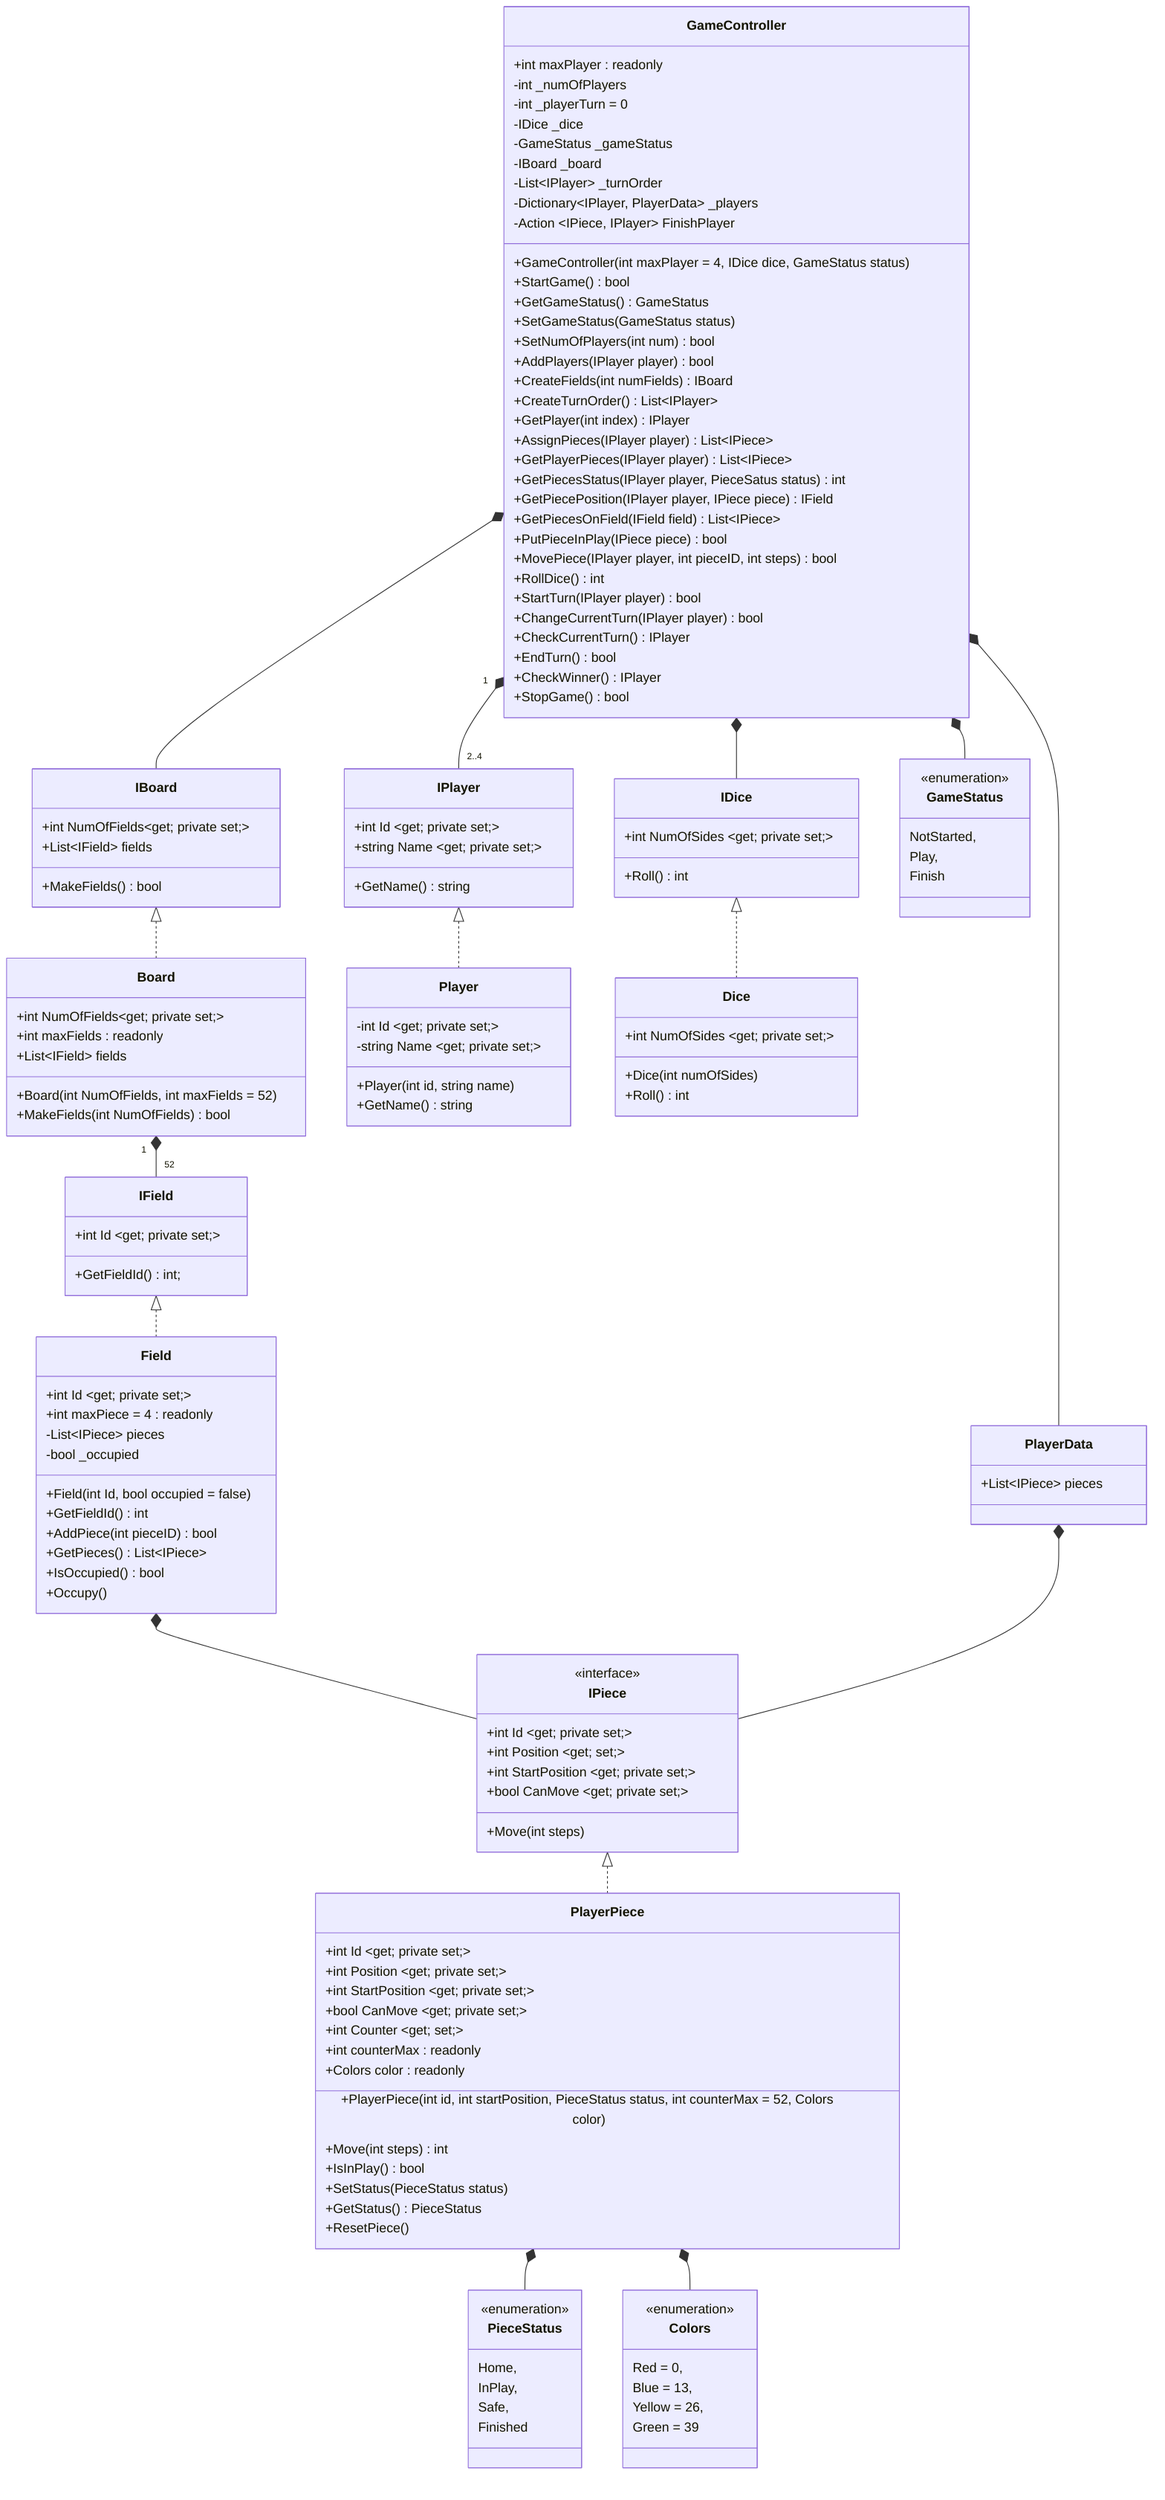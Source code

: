 classDiagram

IPiece <|.. PlayerPiece
Board "1" *-- "52" IField
Field *-- IPiece
PlayerPiece *-- PieceStatus
PlayerPiece *-- Colors
PlayerData *-- IPiece

IPlayer <|.. Player
IDice <|.. Dice
IBoard <|.. Board
IField <|.. Field

GameController "1" *-- "2..4" IPlayer
GameController *-- IBoard
GameController *-- IDice
GameController *-- PlayerData
GameController *-- GameStatus

class IPlayer{
    +int Id ~get; private set;~
    +string Name ~get; private set;~
    +GetName() string
}

class Player{
    -int Id ~get; private set;~
    -string Name ~get; private set;~
    +Player(int id, string name)
    +GetName() string
}

class PlayerData{
    +List~IPiece~ pieces
}

class Colors{
    <<enumeration>>
    Red = 0,
    Blue = 13,
    Yellow = 26,
    Green = 39
}

class IDice{
    +int NumOfSides ~get; private set;~
    +Roll() int
}

class Dice{
    +int NumOfSides ~get; private set;~
    +Dice(int numOfSides)
    +Roll() int    
}

class IPiece{
    <<interface>>
    +int Id ~get; private set;~
    +int Position ~get; set;~
    +int StartPosition ~get; private set;~
    +bool CanMove ~get; private set;~
    +Move(int steps)    
}

class PlayerPiece{
    +int Id ~get; private set;~
    +int Position ~get; private set;~
    +int StartPosition ~get; private set;~
    +bool CanMove ~get; private set;~
    +int Counter ~get; set;~
    +int counterMax : readonly
    +Colors color : readonly 
    +PlayerPiece(int id, int startPosition, PieceStatus status, int counterMax = 52, Colors color)
    +Move(int steps) int 
    +IsInPlay() bool
    +SetStatus(PieceStatus status)
    +GetStatus() PieceStatus
    +ResetPiece()
}

class PieceStatus{
    <<enumeration>>
    Home,
    InPlay,
    Safe,
    Finished
}

class IBoard{
    +int NumOfFields~get; private set;~
    +List~IField~ fields
    +MakeFields() bool
}

class Board{
    +int NumOfFields~get; private set;~
    +int maxFields : readonly
    +List~IField~ fields
    +Board(int NumOfFields, int maxFields = 52)
    +MakeFields(int NumOfFields) bool
}

class IField{
    +int Id ~get; private set;~
    +GetFieldId() int;
}

class Field{
    +int Id ~get; private set;~
    +int maxPiece = 4 : readonly
    -List~IPiece~ pieces 
    -bool _occupied
    +Field(int Id, bool occupied = false)
    +GetFieldId() int
    +AddPiece(int pieceID) bool
    +GetPieces() List~IPiece~
    +IsOccupied() bool
    +Occupy()
}

class GameStatus{
    <<enumeration>>
    NotStarted,
    Play,
    Finish
}

class GameController{
    +int maxPlayer : readonly
    -int _numOfPlayers
    -int _playerTurn = 0
    -IDice _dice
    -GameStatus _gameStatus 
    -IBoard _board
    -List~IPlayer~ _turnOrder 
    -Dictionary~IPlayer, PlayerData~ _players
    -Action ~IPiece, IPlayer~ FinishPlayer
    +GameController(int maxPlayer = 4, IDice dice, GameStatus status) 
    +StartGame() bool
    +GetGameStatus() GameStatus
    +SetGameStatus(GameStatus status) 
    +SetNumOfPlayers(int num) bool
    +AddPlayers(IPlayer player) bool
    +CreateFields(int numFields) IBoard
    +CreateTurnOrder() List~IPlayer~ 
    +GetPlayer(int index) IPlayer
    +AssignPieces(IPlayer player) List~IPiece~
    +GetPlayerPieces(IPlayer player) List~IPiece~
    +GetPiecesStatus(IPlayer player, PieceSatus status) int 
    +GetPiecePosition(IPlayer player, IPiece piece) IField
    +GetPiecesOnField(IField field) List~IPiece~
    +PutPieceInPlay(IPiece piece) bool
    +MovePiece(IPlayer player, int pieceID, int steps) bool 
    +RollDice() int
    +StartTurn(IPlayer player) bool
    +ChangeCurrentTurn(IPlayer player) bool
    +CheckCurrentTurn() IPlayer
    +EndTurn() bool
    +CheckWinner() IPlayer
    +StopGame() bool
}